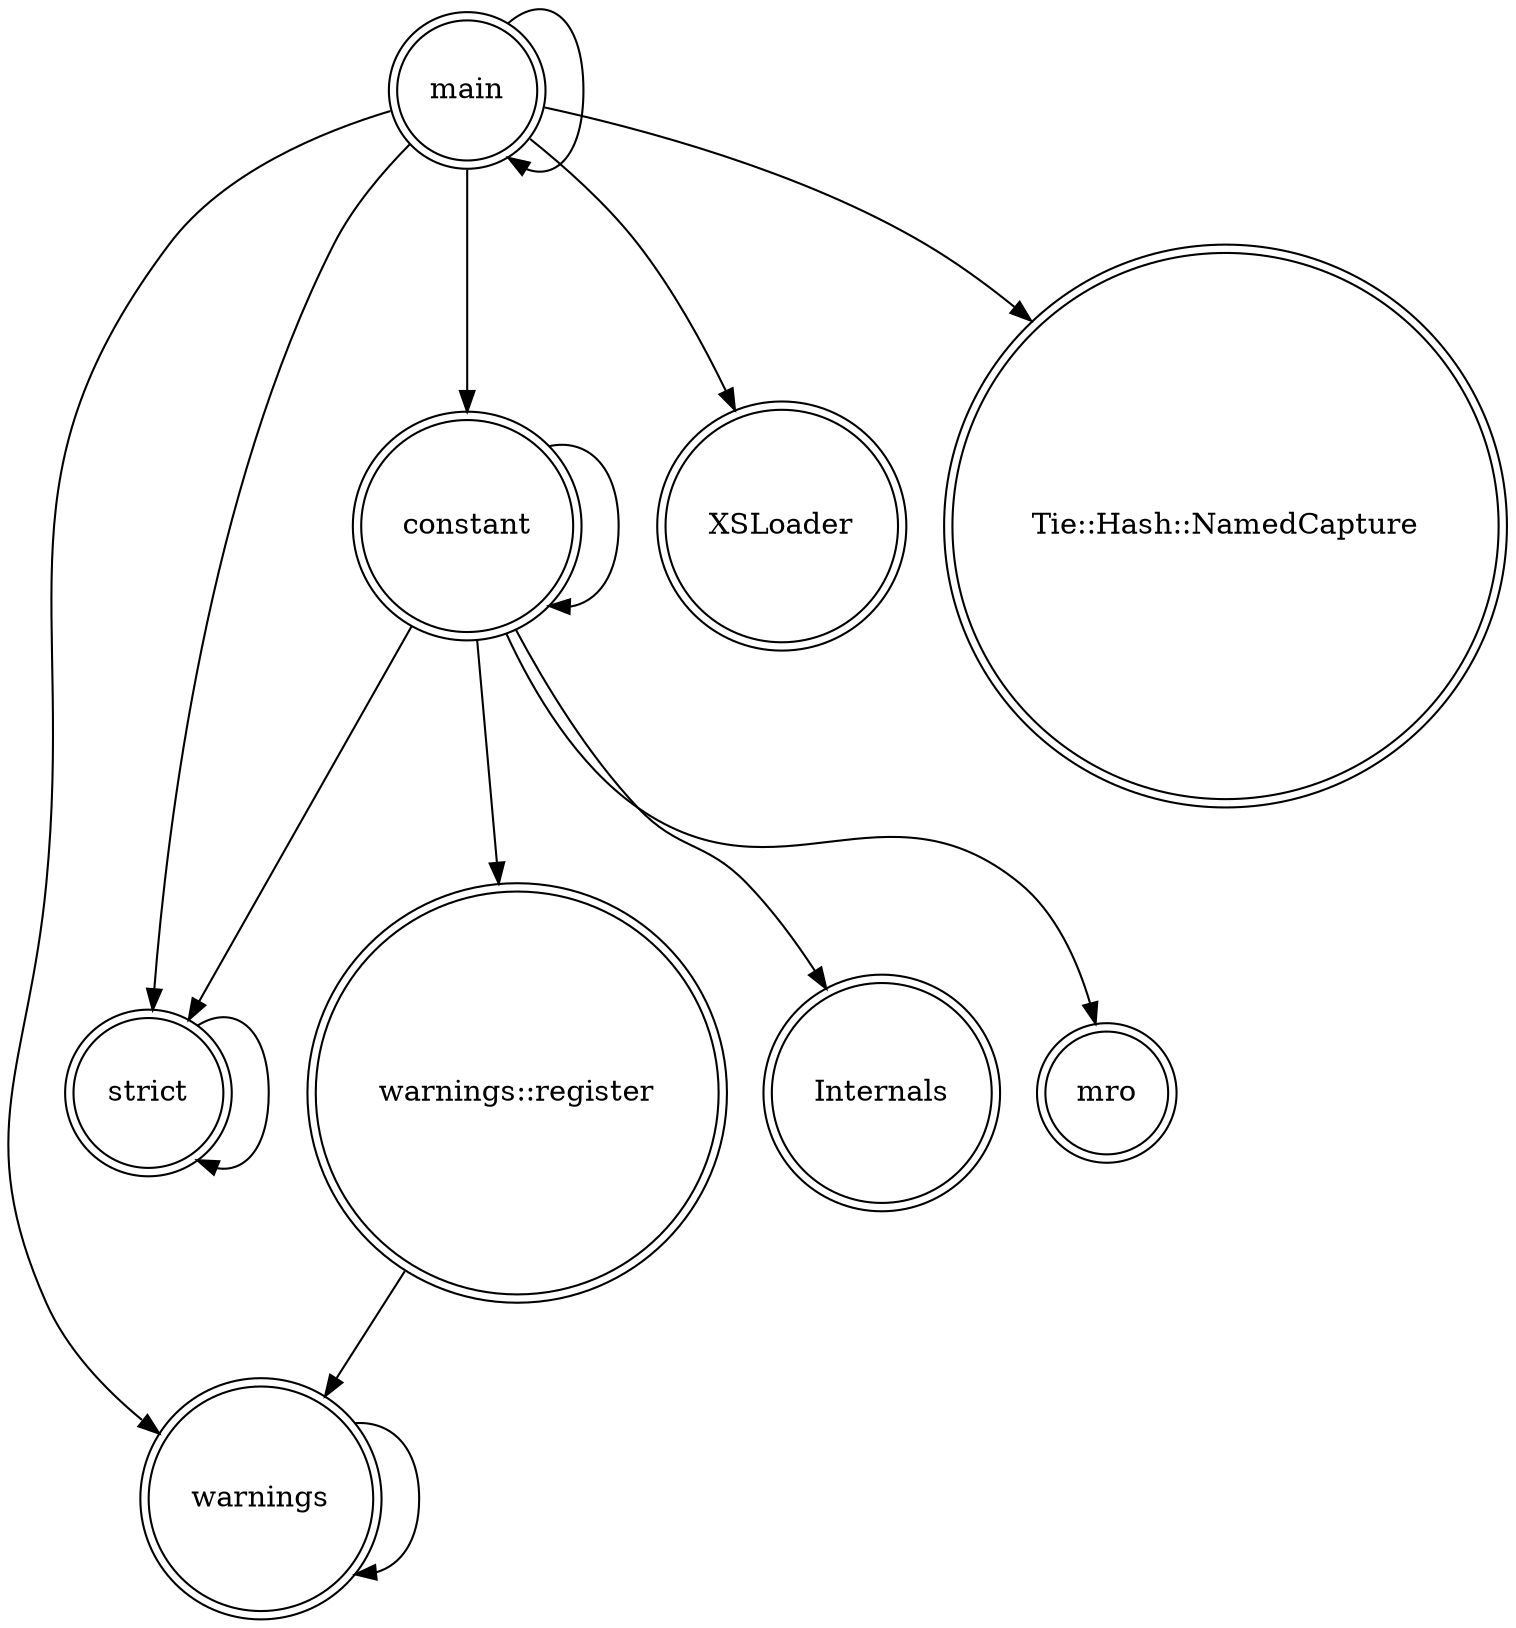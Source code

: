 digraph {
graph [overlap=false]
node [shape=doublecircle];
"warnings::register" -> "warnings";
"strict" -> "strict";
"main" -> "warnings";
"main" -> "main";
"constant" -> "warnings::register";
"main" -> "XSLoader";
"constant" -> "constant";
"main" -> "constant";
"main" -> "Tie::Hash::NamedCapture";
"constant" -> "Internals";
"constant" -> "strict";
"warnings" -> "warnings";
"constant" -> "mro";
"main" -> "strict";
}
